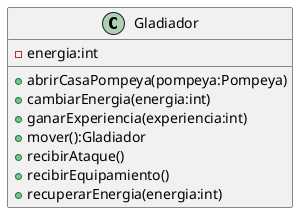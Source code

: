 @startuml
    class Gladiador {
        - energia:int
        + abrirCasaPompeya(pompeya:Pompeya)
        + cambiarEnergia(energia:int)
        + ganarExperiencia(experiencia:int)
        + mover():Gladiador
        + recibirAtaque()
        + recibirEquipamiento()
        + recuperarEnergia(energia:int)
    }
@enduml